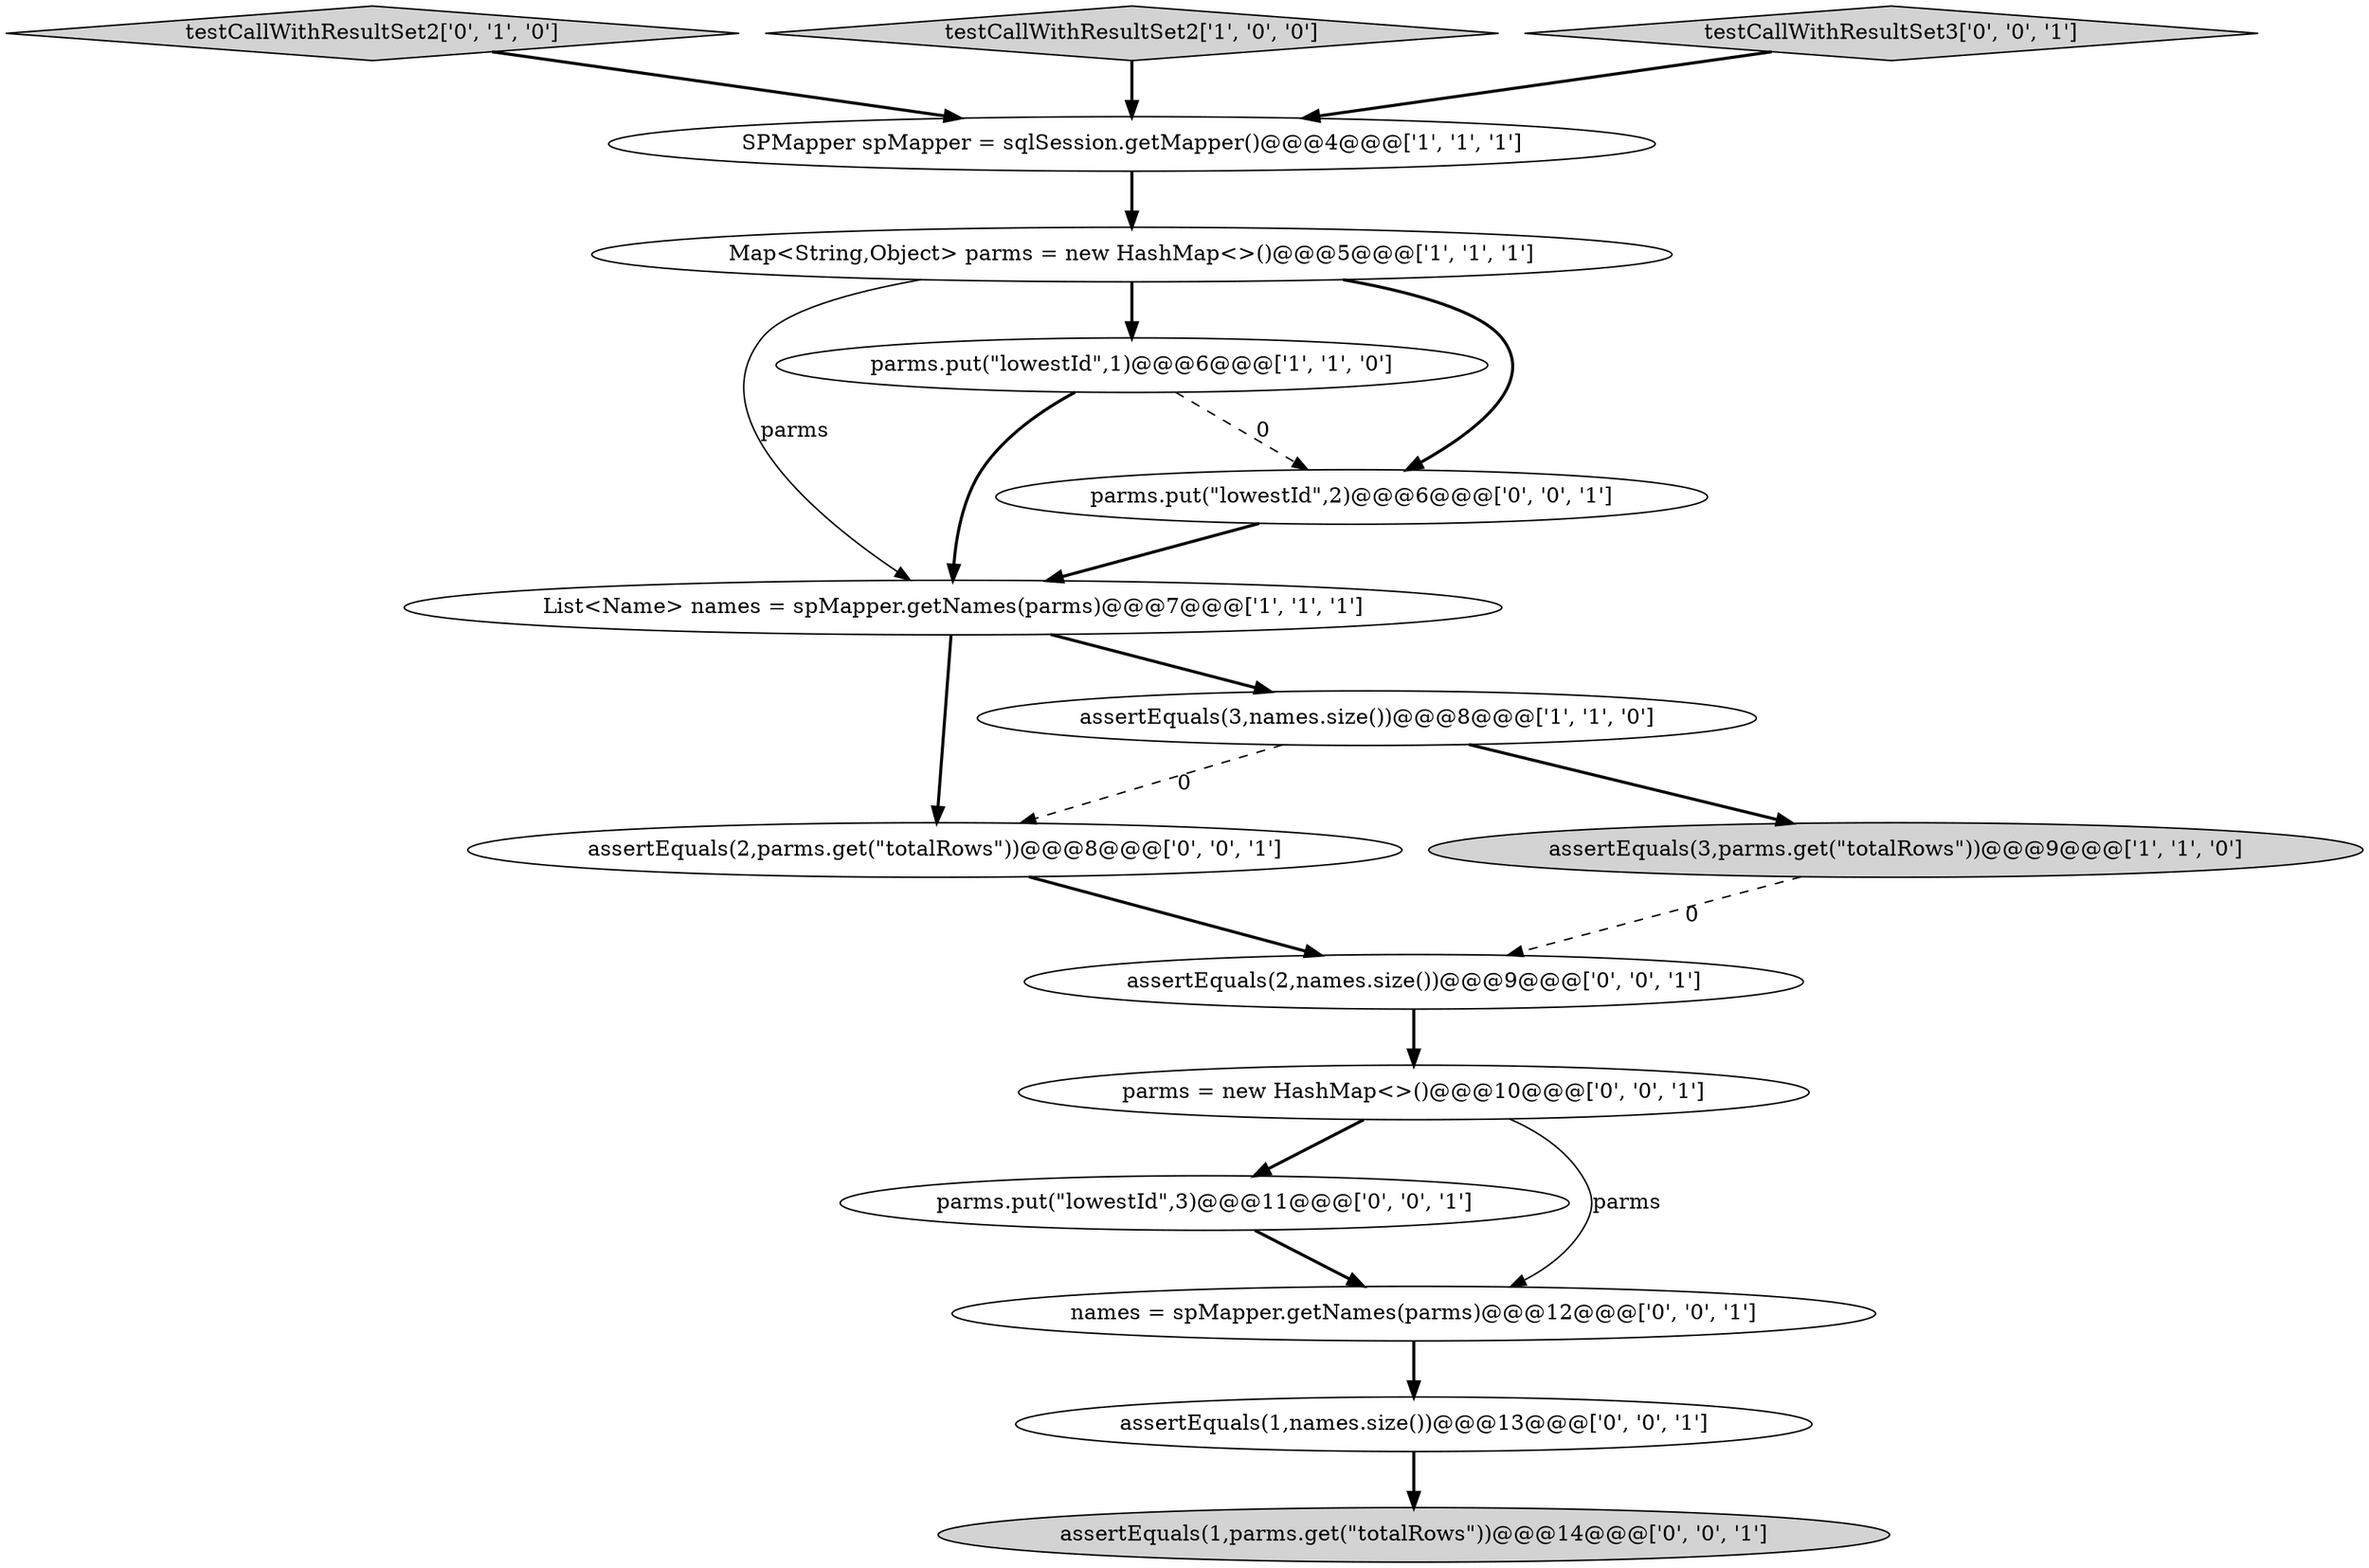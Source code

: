 digraph {
4 [style = filled, label = "List<Name> names = spMapper.getNames(parms)@@@7@@@['1', '1', '1']", fillcolor = white, shape = ellipse image = "AAA0AAABBB1BBB"];
14 [style = filled, label = "assertEquals(2,names.size())@@@9@@@['0', '0', '1']", fillcolor = white, shape = ellipse image = "AAA0AAABBB3BBB"];
8 [style = filled, label = "assertEquals(2,parms.get(\"totalRows\"))@@@8@@@['0', '0', '1']", fillcolor = white, shape = ellipse image = "AAA0AAABBB3BBB"];
1 [style = filled, label = "Map<String,Object> parms = new HashMap<>()@@@5@@@['1', '1', '1']", fillcolor = white, shape = ellipse image = "AAA0AAABBB1BBB"];
15 [style = filled, label = "parms.put(\"lowestId\",3)@@@11@@@['0', '0', '1']", fillcolor = white, shape = ellipse image = "AAA0AAABBB3BBB"];
2 [style = filled, label = "assertEquals(3,parms.get(\"totalRows\"))@@@9@@@['1', '1', '0']", fillcolor = lightgray, shape = ellipse image = "AAA0AAABBB1BBB"];
0 [style = filled, label = "assertEquals(3,names.size())@@@8@@@['1', '1', '0']", fillcolor = white, shape = ellipse image = "AAA0AAABBB1BBB"];
3 [style = filled, label = "SPMapper spMapper = sqlSession.getMapper()@@@4@@@['1', '1', '1']", fillcolor = white, shape = ellipse image = "AAA0AAABBB1BBB"];
13 [style = filled, label = "assertEquals(1,names.size())@@@13@@@['0', '0', '1']", fillcolor = white, shape = ellipse image = "AAA0AAABBB3BBB"];
7 [style = filled, label = "testCallWithResultSet2['0', '1', '0']", fillcolor = lightgray, shape = diamond image = "AAA0AAABBB2BBB"];
5 [style = filled, label = "parms.put(\"lowestId\",1)@@@6@@@['1', '1', '0']", fillcolor = white, shape = ellipse image = "AAA0AAABBB1BBB"];
11 [style = filled, label = "assertEquals(1,parms.get(\"totalRows\"))@@@14@@@['0', '0', '1']", fillcolor = lightgray, shape = ellipse image = "AAA0AAABBB3BBB"];
12 [style = filled, label = "parms = new HashMap<>()@@@10@@@['0', '0', '1']", fillcolor = white, shape = ellipse image = "AAA0AAABBB3BBB"];
6 [style = filled, label = "testCallWithResultSet2['1', '0', '0']", fillcolor = lightgray, shape = diamond image = "AAA0AAABBB1BBB"];
10 [style = filled, label = "testCallWithResultSet3['0', '0', '1']", fillcolor = lightgray, shape = diamond image = "AAA0AAABBB3BBB"];
9 [style = filled, label = "parms.put(\"lowestId\",2)@@@6@@@['0', '0', '1']", fillcolor = white, shape = ellipse image = "AAA0AAABBB3BBB"];
16 [style = filled, label = "names = spMapper.getNames(parms)@@@12@@@['0', '0', '1']", fillcolor = white, shape = ellipse image = "AAA0AAABBB3BBB"];
1->5 [style = bold, label=""];
6->3 [style = bold, label=""];
16->13 [style = bold, label=""];
3->1 [style = bold, label=""];
9->4 [style = bold, label=""];
0->2 [style = bold, label=""];
12->15 [style = bold, label=""];
8->14 [style = bold, label=""];
10->3 [style = bold, label=""];
1->4 [style = solid, label="parms"];
5->9 [style = dashed, label="0"];
15->16 [style = bold, label=""];
13->11 [style = bold, label=""];
7->3 [style = bold, label=""];
1->9 [style = bold, label=""];
4->0 [style = bold, label=""];
2->14 [style = dashed, label="0"];
12->16 [style = solid, label="parms"];
14->12 [style = bold, label=""];
5->4 [style = bold, label=""];
4->8 [style = bold, label=""];
0->8 [style = dashed, label="0"];
}
